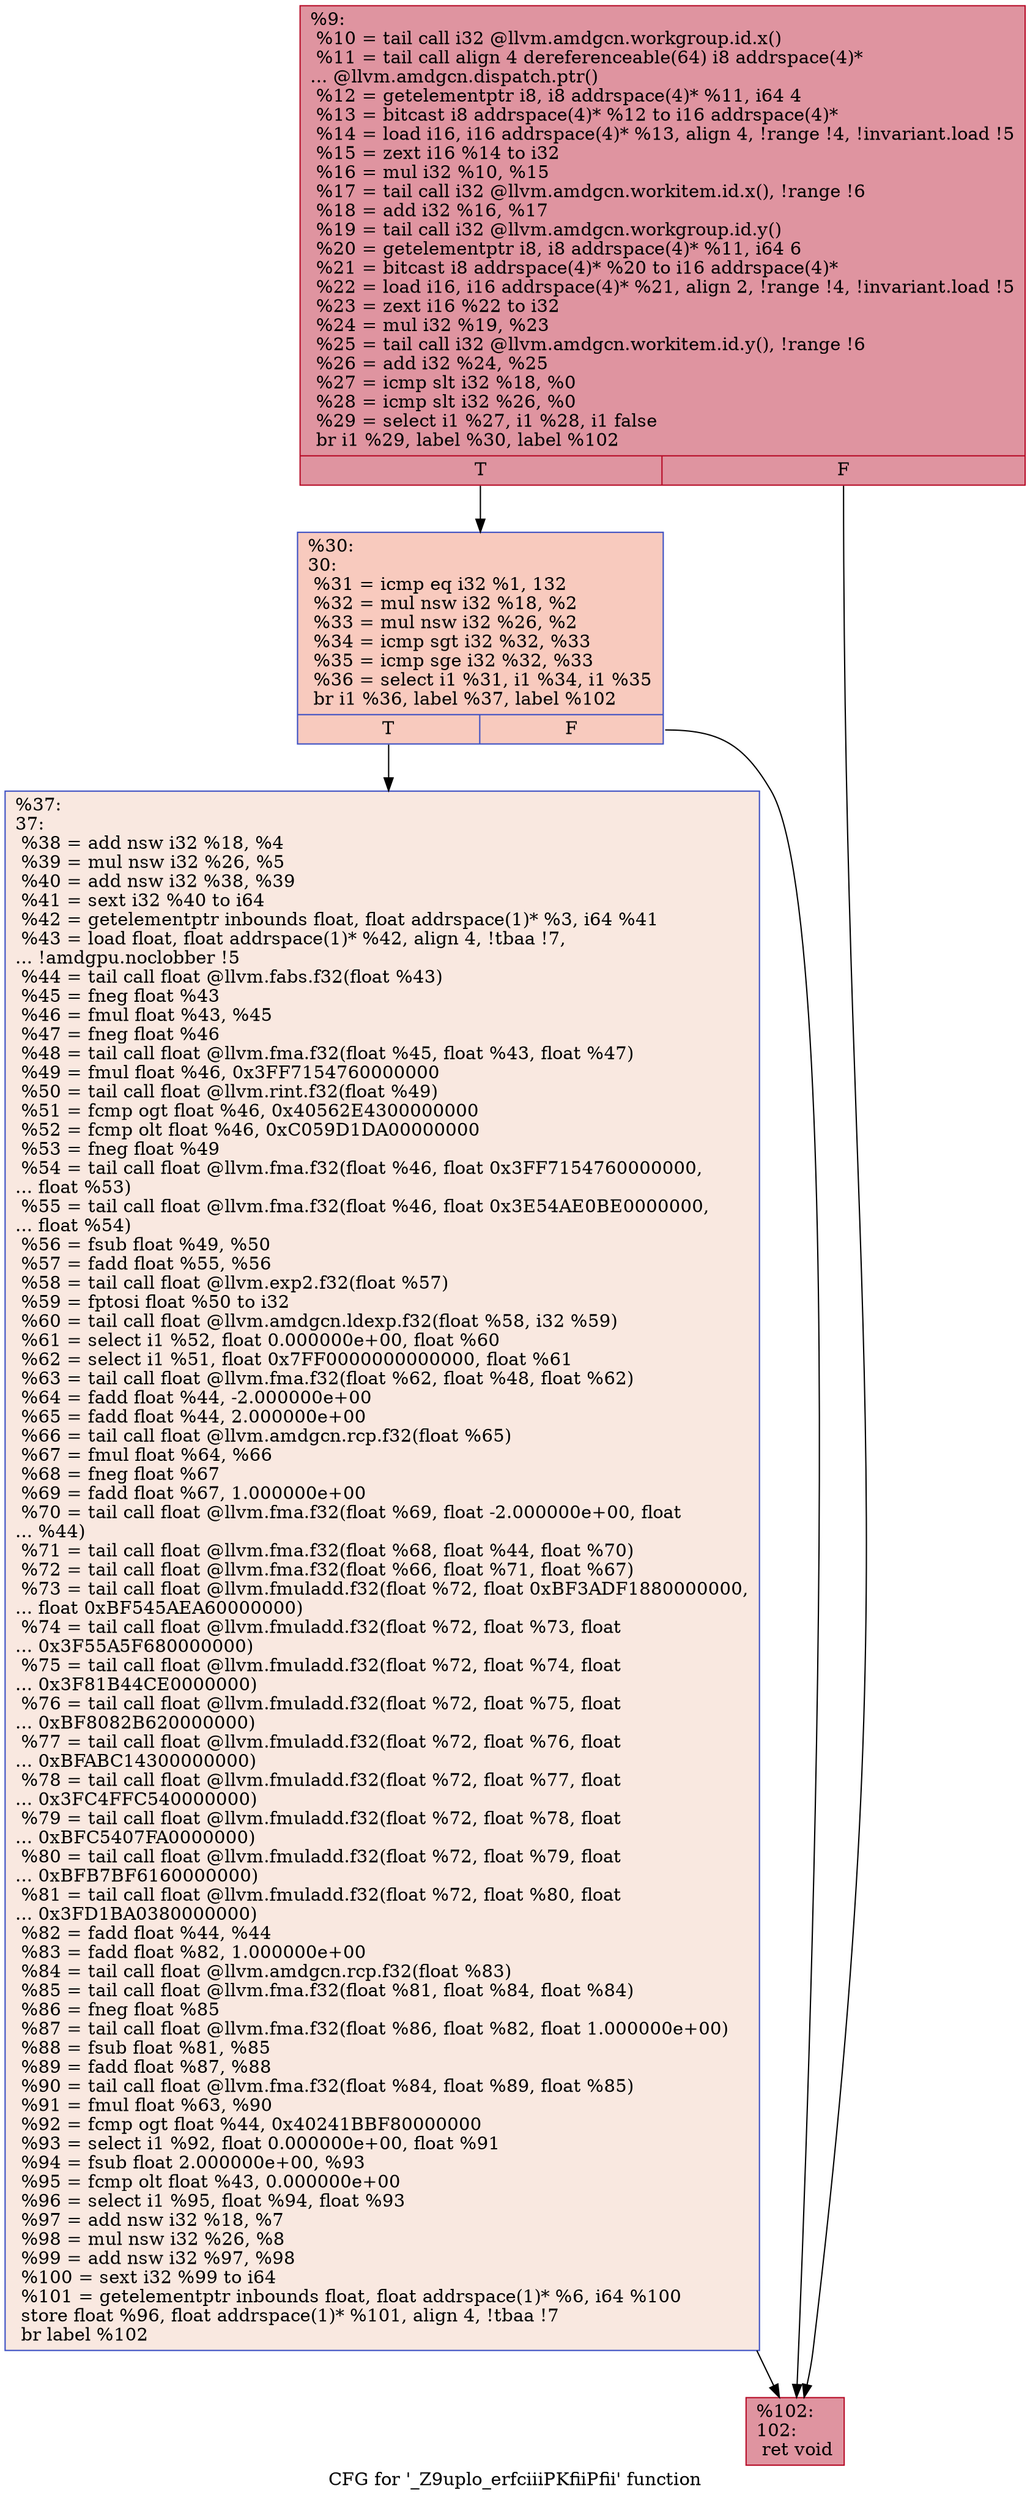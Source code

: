 digraph "CFG for '_Z9uplo_erfciiiPKfiiPfii' function" {
	label="CFG for '_Z9uplo_erfciiiPKfiiPfii' function";

	Node0x570da50 [shape=record,color="#b70d28ff", style=filled, fillcolor="#b70d2870",label="{%9:\l  %10 = tail call i32 @llvm.amdgcn.workgroup.id.x()\l  %11 = tail call align 4 dereferenceable(64) i8 addrspace(4)*\l... @llvm.amdgcn.dispatch.ptr()\l  %12 = getelementptr i8, i8 addrspace(4)* %11, i64 4\l  %13 = bitcast i8 addrspace(4)* %12 to i16 addrspace(4)*\l  %14 = load i16, i16 addrspace(4)* %13, align 4, !range !4, !invariant.load !5\l  %15 = zext i16 %14 to i32\l  %16 = mul i32 %10, %15\l  %17 = tail call i32 @llvm.amdgcn.workitem.id.x(), !range !6\l  %18 = add i32 %16, %17\l  %19 = tail call i32 @llvm.amdgcn.workgroup.id.y()\l  %20 = getelementptr i8, i8 addrspace(4)* %11, i64 6\l  %21 = bitcast i8 addrspace(4)* %20 to i16 addrspace(4)*\l  %22 = load i16, i16 addrspace(4)* %21, align 2, !range !4, !invariant.load !5\l  %23 = zext i16 %22 to i32\l  %24 = mul i32 %19, %23\l  %25 = tail call i32 @llvm.amdgcn.workitem.id.y(), !range !6\l  %26 = add i32 %24, %25\l  %27 = icmp slt i32 %18, %0\l  %28 = icmp slt i32 %26, %0\l  %29 = select i1 %27, i1 %28, i1 false\l  br i1 %29, label %30, label %102\l|{<s0>T|<s1>F}}"];
	Node0x570da50:s0 -> Node0x5712010;
	Node0x570da50:s1 -> Node0x57120a0;
	Node0x5712010 [shape=record,color="#3d50c3ff", style=filled, fillcolor="#ef886b70",label="{%30:\l30:                                               \l  %31 = icmp eq i32 %1, 132\l  %32 = mul nsw i32 %18, %2\l  %33 = mul nsw i32 %26, %2\l  %34 = icmp sgt i32 %32, %33\l  %35 = icmp sge i32 %32, %33\l  %36 = select i1 %31, i1 %34, i1 %35\l  br i1 %36, label %37, label %102\l|{<s0>T|<s1>F}}"];
	Node0x5712010:s0 -> Node0x5710090;
	Node0x5712010:s1 -> Node0x57120a0;
	Node0x5710090 [shape=record,color="#3d50c3ff", style=filled, fillcolor="#f1ccb870",label="{%37:\l37:                                               \l  %38 = add nsw i32 %18, %4\l  %39 = mul nsw i32 %26, %5\l  %40 = add nsw i32 %38, %39\l  %41 = sext i32 %40 to i64\l  %42 = getelementptr inbounds float, float addrspace(1)* %3, i64 %41\l  %43 = load float, float addrspace(1)* %42, align 4, !tbaa !7,\l... !amdgpu.noclobber !5\l  %44 = tail call float @llvm.fabs.f32(float %43)\l  %45 = fneg float %43\l  %46 = fmul float %43, %45\l  %47 = fneg float %46\l  %48 = tail call float @llvm.fma.f32(float %45, float %43, float %47)\l  %49 = fmul float %46, 0x3FF7154760000000\l  %50 = tail call float @llvm.rint.f32(float %49)\l  %51 = fcmp ogt float %46, 0x40562E4300000000\l  %52 = fcmp olt float %46, 0xC059D1DA00000000\l  %53 = fneg float %49\l  %54 = tail call float @llvm.fma.f32(float %46, float 0x3FF7154760000000,\l... float %53)\l  %55 = tail call float @llvm.fma.f32(float %46, float 0x3E54AE0BE0000000,\l... float %54)\l  %56 = fsub float %49, %50\l  %57 = fadd float %55, %56\l  %58 = tail call float @llvm.exp2.f32(float %57)\l  %59 = fptosi float %50 to i32\l  %60 = tail call float @llvm.amdgcn.ldexp.f32(float %58, i32 %59)\l  %61 = select i1 %52, float 0.000000e+00, float %60\l  %62 = select i1 %51, float 0x7FF0000000000000, float %61\l  %63 = tail call float @llvm.fma.f32(float %62, float %48, float %62)\l  %64 = fadd float %44, -2.000000e+00\l  %65 = fadd float %44, 2.000000e+00\l  %66 = tail call float @llvm.amdgcn.rcp.f32(float %65)\l  %67 = fmul float %64, %66\l  %68 = fneg float %67\l  %69 = fadd float %67, 1.000000e+00\l  %70 = tail call float @llvm.fma.f32(float %69, float -2.000000e+00, float\l... %44)\l  %71 = tail call float @llvm.fma.f32(float %68, float %44, float %70)\l  %72 = tail call float @llvm.fma.f32(float %66, float %71, float %67)\l  %73 = tail call float @llvm.fmuladd.f32(float %72, float 0xBF3ADF1880000000,\l... float 0xBF545AEA60000000)\l  %74 = tail call float @llvm.fmuladd.f32(float %72, float %73, float\l... 0x3F55A5F680000000)\l  %75 = tail call float @llvm.fmuladd.f32(float %72, float %74, float\l... 0x3F81B44CE0000000)\l  %76 = tail call float @llvm.fmuladd.f32(float %72, float %75, float\l... 0xBF8082B620000000)\l  %77 = tail call float @llvm.fmuladd.f32(float %72, float %76, float\l... 0xBFABC14300000000)\l  %78 = tail call float @llvm.fmuladd.f32(float %72, float %77, float\l... 0x3FC4FFC540000000)\l  %79 = tail call float @llvm.fmuladd.f32(float %72, float %78, float\l... 0xBFC5407FA0000000)\l  %80 = tail call float @llvm.fmuladd.f32(float %72, float %79, float\l... 0xBFB7BF6160000000)\l  %81 = tail call float @llvm.fmuladd.f32(float %72, float %80, float\l... 0x3FD1BA0380000000)\l  %82 = fadd float %44, %44\l  %83 = fadd float %82, 1.000000e+00\l  %84 = tail call float @llvm.amdgcn.rcp.f32(float %83)\l  %85 = tail call float @llvm.fma.f32(float %81, float %84, float %84)\l  %86 = fneg float %85\l  %87 = tail call float @llvm.fma.f32(float %86, float %82, float 1.000000e+00)\l  %88 = fsub float %81, %85\l  %89 = fadd float %87, %88\l  %90 = tail call float @llvm.fma.f32(float %84, float %89, float %85)\l  %91 = fmul float %63, %90\l  %92 = fcmp ogt float %44, 0x40241BBF80000000\l  %93 = select i1 %92, float 0.000000e+00, float %91\l  %94 = fsub float 2.000000e+00, %93\l  %95 = fcmp olt float %43, 0.000000e+00\l  %96 = select i1 %95, float %94, float %93\l  %97 = add nsw i32 %18, %7\l  %98 = mul nsw i32 %26, %8\l  %99 = add nsw i32 %97, %98\l  %100 = sext i32 %99 to i64\l  %101 = getelementptr inbounds float, float addrspace(1)* %6, i64 %100\l  store float %96, float addrspace(1)* %101, align 4, !tbaa !7\l  br label %102\l}"];
	Node0x5710090 -> Node0x57120a0;
	Node0x57120a0 [shape=record,color="#b70d28ff", style=filled, fillcolor="#b70d2870",label="{%102:\l102:                                              \l  ret void\l}"];
}
